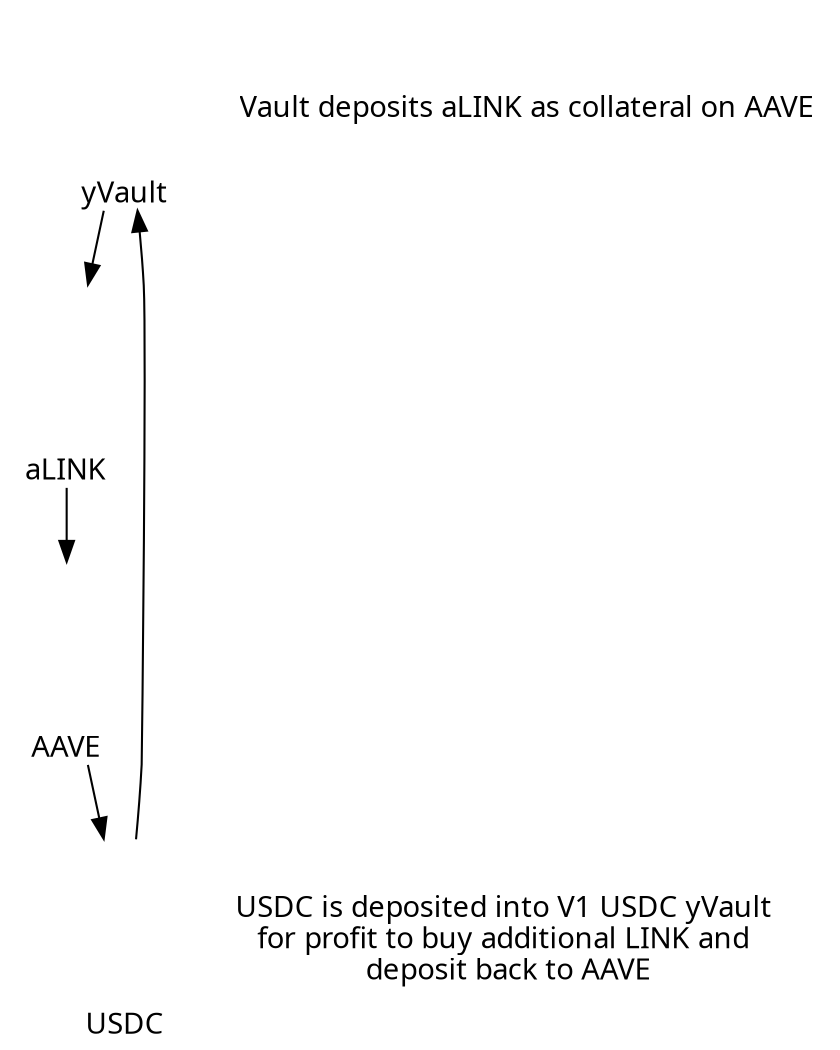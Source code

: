 // Strategy Vault USDC 

digraph strategy {
	node[shape=none, fontname="sans-serif"];

	node[group=tokens, height=1.35, imagepos="tc", labelloc="b"]
	YFI_VAULT[token="0x0bc529c00C6401aEF6D220BE8C6Ea1667F6Ad93e", label="yVault"];
	USDC[token="0xA0b86991c6218b36c1d19D4a2e9Eb0cE3606eB48", label="USDC"];
	ALINK[token="0xA64BD6C70Cb9051F6A9ba1F163Fdc07E0DfB5F84", label="aLINK"];
	AAVE[token="0x7Fc66500c84A76Ad7e9c93437bFc5Ac33E2DDaE9", label="AAVE"];


	node[group=descriptions, height=1, labelloc="c"];
	aave_desc[label="Vault deposits aLINK as collateral on AAVE"];
	{rank = same; aave_desc; YFI_VAULT;}
	usdc_desc[label="USDC is deposited into V1 USDC yVault \nfor profit to buy additional LINK and \ndeposit back to AAVE"];
	{rank = same; usdc_desc; USDC;}

	subgraph connections {
		ALINK -> AAVE;
		AAVE -> USDC;
		USDC -> YFI_VAULT;
		YFI_VAULT -> ALINK;
	}
}
